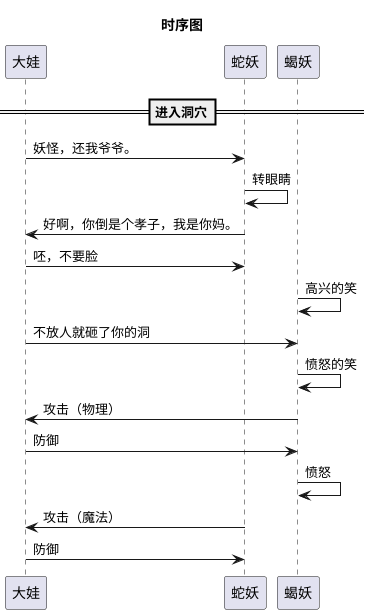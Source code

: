 @startuml
title 时序图
==进入洞穴==
大娃 -> 蛇妖:妖怪，还我爷爷。
蛇妖 -> 蛇妖:转眼睛
蛇妖 -> 大娃:好啊，你倒是个孝子，我是你妈。
大娃 -> 蛇妖:呸，不要脸
蝎妖 -> 蝎妖:高兴的笑
大娃 -> 蝎妖:不放人就砸了你的洞
蝎妖 -> 蝎妖:愤怒的笑
蝎妖 -> 大娃:攻击（物理）
大娃 -> 蝎妖:防御
蝎妖 -> 蝎妖:愤怒
蛇妖 -> 大娃:攻击（魔法）
大娃 -> 蛇妖:防御

@enduml 